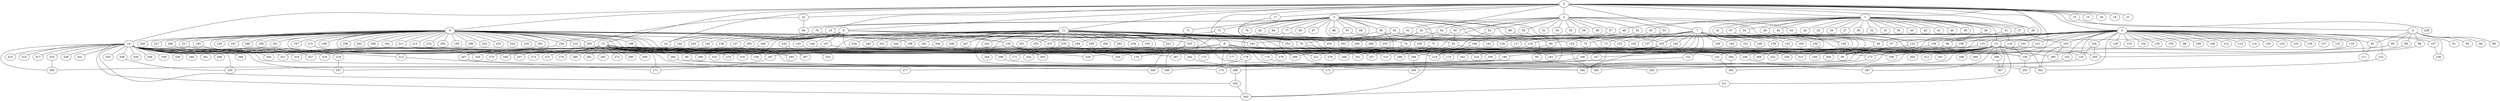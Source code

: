 
graph graphname {
    0 -- 1
0 -- 2
0 -- 3
0 -- 4
0 -- 5
0 -- 6
0 -- 7
0 -- 8
0 -- 9
0 -- 10
0 -- 11
0 -- 12
0 -- 13
0 -- 14
0 -- 15
0 -- 16
0 -- 17
0 -- 18
0 -- 19
0 -- 20
0 -- 21
0 -- 22
0 -- 23
0 -- 28
0 -- 156
1 -- 24
1 -- 25
1 -- 26
1 -- 27
1 -- 28
1 -- 29
1 -- 30
1 -- 31
1 -- 32
1 -- 33
1 -- 34
1 -- 35
1 -- 36
1 -- 37
1 -- 38
1 -- 39
1 -- 40
1 -- 41
1 -- 42
1 -- 43
1 -- 44
1 -- 45
1 -- 46
1 -- 47
1 -- 48
1 -- 324
1 -- 13
2 -- 64
2 -- 49
2 -- 50
2 -- 51
2 -- 52
2 -- 53
2 -- 54
2 -- 55
2 -- 56
2 -- 57
2 -- 58
2 -- 59
2 -- 60
2 -- 61
2 -- 62
2 -- 63
3 -- 65
3 -- 66
3 -- 67
3 -- 68
3 -- 69
3 -- 70
3 -- 71
3 -- 72
3 -- 73
3 -- 74
3 -- 75
3 -- 76
3 -- 77
3 -- 78
3 -- 79
3 -- 80
3 -- 81
3 -- 82
3 -- 83
3 -- 84
3 -- 85
3 -- 86
3 -- 87
3 -- 88
4 -- 96
4 -- 89
4 -- 90
4 -- 91
4 -- 92
4 -- 93
4 -- 94
4 -- 95
5 -- 128
5 -- 130
5 -- 131
5 -- 132
5 -- 133
5 -- 134
5 -- 129
5 -- 136
5 -- 135
5 -- 97
5 -- 98
5 -- 99
5 -- 100
5 -- 101
5 -- 102
5 -- 103
5 -- 104
5 -- 105
5 -- 106
5 -- 107
5 -- 108
5 -- 109
5 -- 110
5 -- 111
5 -- 112
5 -- 113
5 -- 114
5 -- 115
5 -- 116
5 -- 117
5 -- 118
5 -- 119
5 -- 120
5 -- 121
5 -- 122
5 -- 123
5 -- 124
5 -- 125
5 -- 126
5 -- 127
5 -- 253
6 -- 137
6 -- 138
6 -- 139
6 -- 140
6 -- 141
6 -- 142
6 -- 143
6 -- 144
6 -- 145
6 -- 146
6 -- 147
6 -- 148
6 -- 70
6 -- 23
6 -- 124
7 -- 160
7 -- 162
7 -- 163
7 -- 164
7 -- 165
7 -- 166
7 -- 161
7 -- 167
7 -- 149
7 -- 150
7 -- 151
7 -- 152
7 -- 153
7 -- 154
7 -- 155
7 -- 156
7 -- 157
7 -- 158
7 -- 159
7 -- 105
7 -- 142
8 -- 168
8 -- 169
8 -- 170
8 -- 171
8 -- 172
8 -- 173
8 -- 174
8 -- 175
8 -- 176
8 -- 177
8 -- 178
8 -- 179
8 -- 180
9 -- 181
9 -- 182
9 -- 183
9 -- 184
9 -- 185
9 -- 186
9 -- 187
9 -- 188
9 -- 189
9 -- 190
9 -- 191
9 -- 192
9 -- 193
9 -- 194
9 -- 195
9 -- 196
9 -- 197
9 -- 198
9 -- 199
9 -- 200
9 -- 201
9 -- 202
9 -- 203
9 -- 204
9 -- 205
9 -- 206
9 -- 207
9 -- 208
9 -- 209
9 -- 210
9 -- 211
9 -- 212
9 -- 213
9 -- 214
9 -- 215
9 -- 216
9 -- 217
9 -- 218
9 -- 219
9 -- 220
9 -- 221
9 -- 222
9 -- 223
9 -- 224
9 -- 225
9 -- 226
9 -- 227
10 -- 228
11 -- 256
11 -- 258
11 -- 259
11 -- 260
11 -- 261
11 -- 262
11 -- 257
11 -- 264
11 -- 265
11 -- 266
11 -- 263
11 -- 229
11 -- 230
11 -- 231
11 -- 232
11 -- 233
11 -- 234
11 -- 235
11 -- 236
11 -- 237
11 -- 238
11 -- 239
11 -- 240
11 -- 241
11 -- 242
11 -- 243
11 -- 244
11 -- 245
11 -- 246
11 -- 247
11 -- 248
11 -- 249
11 -- 250
11 -- 251
11 -- 252
11 -- 253
11 -- 254
11 -- 255
12 -- 267
12 -- 268
12 -- 269
12 -- 270
12 -- 271
12 -- 272
12 -- 273
12 -- 274
12 -- 275
12 -- 276
12 -- 277
12 -- 278
12 -- 279
12 -- 280
12 -- 281
12 -- 282
12 -- 283
12 -- 284
12 -- 285
12 -- 286
12 -- 287
12 -- 288
12 -- 289
12 -- 290
12 -- 171
12 -- 262
13 -- 291
13 -- 292
13 -- 293
13 -- 294
13 -- 295
13 -- 296
13 -- 297
13 -- 298
13 -- 299
13 -- 300
13 -- 301
13 -- 302
13 -- 303
13 -- 304
13 -- 305
13 -- 306
13 -- 307
13 -- 308
13 -- 309
13 -- 310
13 -- 311
13 -- 312
13 -- 313
13 -- 39
14 -- 314
14 -- 315
14 -- 316
14 -- 317
14 -- 318
14 -- 319
14 -- 320
14 -- 321
14 -- 322
14 -- 323
14 -- 324
14 -- 325
14 -- 326
14 -- 327
14 -- 328
14 -- 329
14 -- 330
14 -- 331
14 -- 332
14 -- 333
14 -- 334
14 -- 335
14 -- 336
14 -- 337
14 -- 338
14 -- 339
14 -- 340
14 -- 341
14 -- 342
14 -- 343
14 -- 344
14 -- 345
14 -- 346
14 -- 347
14 -- 348
14 -- 349
14 -- 60
16 -- 237
16 -- 23
17 -- 118
20 -- 155
20 -- 233
20 -- 209
22 -- 66
22 -- 205
29 -- 49
31 -- 116
31 -- 308
34 -- 180
36 -- 98
37 -- 103
38 -- 110
41 -- 267
44 -- 122
45 -- 69
47 -- 174
47 -- 158
48 -- 237
49 -- 248
50 -- 81
50 -- 238
52 -- 76
53 -- 73
53 -- 157
57 -- 146
59 -- 170
60 -- 170
61 -- 200
62 -- 168
63 -- 92
64 -- 74
69 -- 85
69 -- 261
70 -- 109
70 -- 299
70 -- 163
71 -- 320
72 -- 266
72 -- 196
72 -- 117
73 -- 346
74 -- 345
75 -- 343
75 -- 168
75 -- 337
76 -- 166
77 -- 193
77 -- 279
77 -- 309
78 -- 194
78 -- 139
80 -- 327
80 -- 154
80 -- 192
81 -- 221
81 -- 313
83 -- 193
83 -- 184
83 -- 152
83 -- 97
84 -- 279
87 -- 105
87 -- 250
88 -- 156
89 -- 172
92 -- 111
95 -- 322
96 -- 293
98 -- 262
101 -- 256
102 -- 170
103 -- 301
103 -- 285
104 -- 293
104 -- 110
105 -- 316
105 -- 288
105 -- 325
105 -- 346
105 -- 218
107 -- 130
108 -- 195
108 -- 342
110 -- 289
115 -- 216
116 -- 156
116 -- 141
118 -- 187
119 -- 285
121 -- 169
122 -- 278
132 -- 301
136 -- 326
139 -- 203
139 -- 175
139 -- 207
139 -- 308
141 -- 302
143 -- 254
144 -- 319
146 -- 218
147 -- 298
148 -- 179
150 -- 304
151 -- 347
153 -- 256
154 -- 295
156 -- 253
164 -- 257
165 -- 313
166 -- 173
167 -- 330
172 -- 346
176 -- 292
178 -- 343
178 -- 266
180 -- 277
180 -- 335
183 -- 219
187 -- 271
189 -- 310
192 -- 288
194 -- 321
201 -- 207
205 -- 270
205 -- 283
206 -- 327
206 -- 344
207 -- 301
210 -- 236
212 -- 271
215 -- 286
215 -- 274
217 -- 318
219 -- 347
232 -- 287
232 -- 283
235 -- 305
235 -- 269
239 -- 294
239 -- 259
239 -- 318
245 -- 264
248 -- 297
249 -- 274
252 -- 299
262 -- 295
265 -- 286
269 -- 346
284 -- 305
289 -- 332
294 -- 302
299 -- 309
306 -- 307
311 -- 343
323 -- 330
328 -- 335
332 -- 343

}
